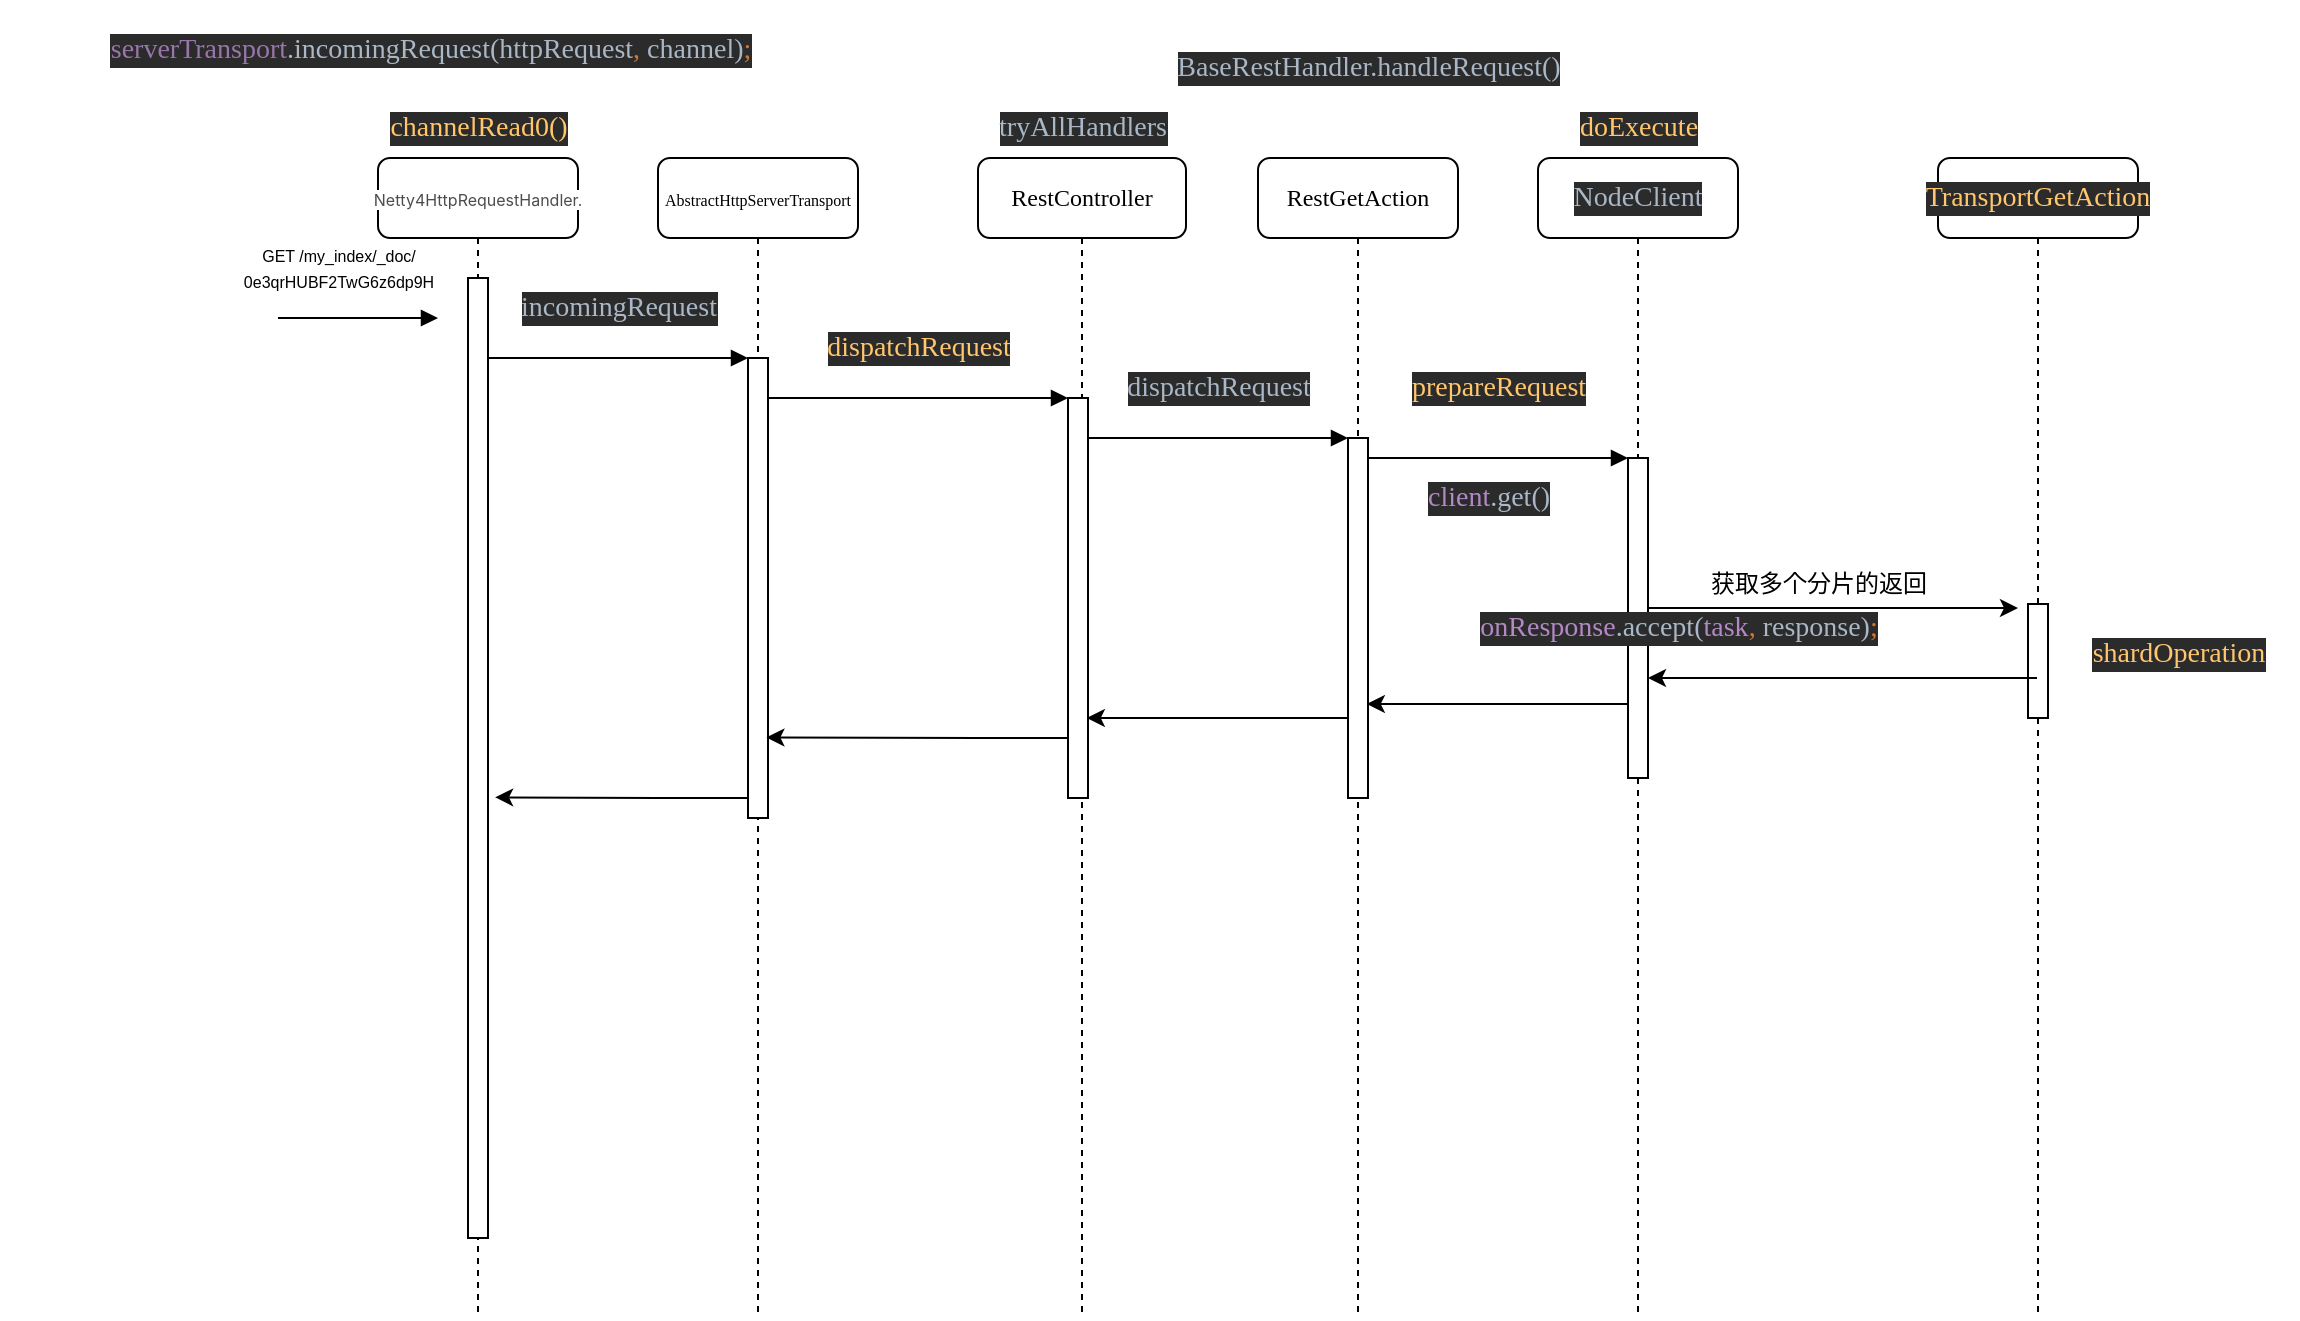 <mxfile version="13.3.5" type="device"><diagram name="Page-1" id="13e1069c-82ec-6db2-03f1-153e76fe0fe0"><mxGraphModel dx="2286" dy="567" grid="1" gridSize="10" guides="1" tooltips="1" connect="1" arrows="1" fold="1" page="1" pageScale="1" pageWidth="1100" pageHeight="850" background="#ffffff" math="0" shadow="0"><root><mxCell id="0"/><mxCell id="1" parent="0"/><mxCell id="7baba1c4bc27f4b0-2" value="&lt;font style=&quot;font-size: 8px&quot;&gt;AbstractHttpServerTransport&lt;/font&gt;" style="shape=umlLifeline;perimeter=lifelinePerimeter;whiteSpace=wrap;html=1;container=1;collapsible=0;recursiveResize=0;outlineConnect=0;rounded=1;shadow=0;comic=0;labelBackgroundColor=none;strokeWidth=1;fontFamily=Verdana;fontSize=12;align=center;" parent="1" vertex="1"><mxGeometry x="240" y="80" width="100" height="580" as="geometry"/></mxCell><mxCell id="7baba1c4bc27f4b0-10" value="" style="html=1;points=[];perimeter=orthogonalPerimeter;rounded=0;shadow=0;comic=0;labelBackgroundColor=none;strokeWidth=1;fontFamily=Verdana;fontSize=12;align=center;" parent="7baba1c4bc27f4b0-2" vertex="1"><mxGeometry x="45" y="100" width="10" height="230" as="geometry"/></mxCell><mxCell id="7baba1c4bc27f4b0-3" value="RestController" style="shape=umlLifeline;perimeter=lifelinePerimeter;whiteSpace=wrap;html=1;container=1;collapsible=0;recursiveResize=0;outlineConnect=0;rounded=1;shadow=0;comic=0;labelBackgroundColor=none;strokeWidth=1;fontFamily=Verdana;fontSize=12;align=center;" parent="1" vertex="1"><mxGeometry x="400" y="80" width="104" height="580" as="geometry"/></mxCell><mxCell id="7baba1c4bc27f4b0-13" value="" style="html=1;points=[];perimeter=orthogonalPerimeter;rounded=0;shadow=0;comic=0;labelBackgroundColor=none;strokeWidth=1;fontFamily=Verdana;fontSize=12;align=center;" parent="7baba1c4bc27f4b0-3" vertex="1"><mxGeometry x="45" y="120" width="10" height="200" as="geometry"/></mxCell><mxCell id="7baba1c4bc27f4b0-4" value="RestGetAction" style="shape=umlLifeline;perimeter=lifelinePerimeter;whiteSpace=wrap;html=1;container=1;collapsible=0;recursiveResize=0;outlineConnect=0;rounded=1;shadow=0;comic=0;labelBackgroundColor=none;strokeWidth=1;fontFamily=Verdana;fontSize=12;align=center;" parent="1" vertex="1"><mxGeometry x="540" y="80" width="100" height="580" as="geometry"/></mxCell><mxCell id="7baba1c4bc27f4b0-5" value="&lt;pre style=&quot;background-color: #2b2b2b ; color: #a9b7c6 ; font-family: &amp;#34;consolas&amp;#34; ; font-size: 10.5pt&quot;&gt;NodeClient&lt;/pre&gt;" style="shape=umlLifeline;perimeter=lifelinePerimeter;whiteSpace=wrap;html=1;container=1;collapsible=0;recursiveResize=0;outlineConnect=0;rounded=1;shadow=0;comic=0;labelBackgroundColor=none;strokeWidth=1;fontFamily=Verdana;fontSize=12;align=center;" parent="1" vertex="1"><mxGeometry x="680" y="80" width="100" height="580" as="geometry"/></mxCell><mxCell id="7baba1c4bc27f4b0-6" value="&lt;pre style=&quot;background-color: #2b2b2b ; color: #a9b7c6 ; font-family: &amp;#34;consolas&amp;#34; ; font-size: 10.5pt&quot;&gt;&lt;span style=&quot;color: #ffc66d&quot;&gt;TransportGetAction&lt;/span&gt;&lt;/pre&gt;" style="shape=umlLifeline;perimeter=lifelinePerimeter;whiteSpace=wrap;html=1;container=1;collapsible=0;recursiveResize=0;outlineConnect=0;rounded=1;shadow=0;comic=0;labelBackgroundColor=none;strokeWidth=1;fontFamily=Verdana;fontSize=12;align=center;" parent="1" vertex="1"><mxGeometry x="880" y="80" width="100" height="580" as="geometry"/></mxCell><mxCell id="RjeHTaPIjJCFVEUueZCM-8" value="" style="html=1;points=[];perimeter=orthogonalPerimeter;" parent="7baba1c4bc27f4b0-6" vertex="1"><mxGeometry x="45" y="223" width="10" height="57" as="geometry"/></mxCell><mxCell id="7baba1c4bc27f4b0-8" value="&lt;div&gt;&lt;font color=&quot;#4d4d4d&quot; face=&quot;-apple-system, SF UI Text, Arial, PingFang SC, Hiragino Sans GB, Microsoft YaHei, WenQuanYi Micro Hei, sans-serif, SimHei, SimSun&quot; style=&quot;font-size: 8px&quot;&gt;&lt;span style=&quot;background-color: rgb(255 , 255 , 255)&quot;&gt;Netty4HttpRequestHandler.&lt;/span&gt;&lt;/font&gt;&lt;/div&gt;" style="shape=umlLifeline;perimeter=lifelinePerimeter;whiteSpace=wrap;html=1;container=1;collapsible=0;recursiveResize=0;outlineConnect=0;rounded=1;shadow=0;comic=0;labelBackgroundColor=none;strokeWidth=1;fontFamily=Verdana;fontSize=12;align=center;" parent="1" vertex="1"><mxGeometry x="100" y="80" width="100" height="580" as="geometry"/></mxCell><mxCell id="7baba1c4bc27f4b0-9" value="" style="html=1;points=[];perimeter=orthogonalPerimeter;rounded=0;shadow=0;comic=0;labelBackgroundColor=none;strokeWidth=1;fontFamily=Verdana;fontSize=12;align=center;" parent="7baba1c4bc27f4b0-8" vertex="1"><mxGeometry x="45" y="60" width="10" height="480" as="geometry"/></mxCell><mxCell id="RjeHTaPIjJCFVEUueZCM-24" value="" style="edgeStyle=orthogonalEdgeStyle;rounded=0;orthogonalLoop=1;jettySize=auto;html=1;entryX=0.941;entryY=0.8;entryDx=0;entryDy=0;entryPerimeter=0;" parent="1" source="7baba1c4bc27f4b0-16" target="7baba1c4bc27f4b0-13" edge="1"><mxGeometry relative="1" as="geometry"><mxPoint x="460" y="360" as="targetPoint"/><Array as="points"><mxPoint x="550" y="360"/><mxPoint x="550" y="360"/></Array></mxGeometry></mxCell><mxCell id="7baba1c4bc27f4b0-16" value="" style="html=1;points=[];perimeter=orthogonalPerimeter;rounded=0;shadow=0;comic=0;labelBackgroundColor=none;strokeWidth=1;fontFamily=Verdana;fontSize=12;align=center;" parent="1" vertex="1"><mxGeometry x="585" y="220" width="10" height="180" as="geometry"/></mxCell><mxCell id="7baba1c4bc27f4b0-17" value="&lt;pre style=&quot;background-color: #2b2b2b ; color: #a9b7c6 ; font-family: &amp;#34;consolas&amp;#34; ; font-size: 10.5pt&quot;&gt;dispatchRequest&lt;/pre&gt;" style="html=1;verticalAlign=bottom;endArrow=block;labelBackgroundColor=none;fontFamily=Verdana;fontSize=12;edgeStyle=elbowEdgeStyle;elbow=vertical;" parent="1" source="7baba1c4bc27f4b0-13" target="7baba1c4bc27f4b0-16" edge="1"><mxGeometry relative="1" as="geometry"><mxPoint x="510" y="220" as="sourcePoint"/><Array as="points"><mxPoint x="460" y="220"/></Array></mxGeometry></mxCell><mxCell id="RjeHTaPIjJCFVEUueZCM-5" value="" style="edgeStyle=orthogonalEdgeStyle;rounded=0;orthogonalLoop=1;jettySize=auto;html=1;" parent="1" source="7baba1c4bc27f4b0-19" edge="1"><mxGeometry relative="1" as="geometry"><mxPoint x="920" y="305" as="targetPoint"/><Array as="points"><mxPoint x="890" y="305"/><mxPoint x="890" y="305"/></Array></mxGeometry></mxCell><mxCell id="7baba1c4bc27f4b0-19" value="" style="html=1;points=[];perimeter=orthogonalPerimeter;rounded=0;shadow=0;comic=0;labelBackgroundColor=none;strokeWidth=1;fontFamily=Verdana;fontSize=12;align=center;" parent="1" vertex="1"><mxGeometry x="725" y="230" width="10" height="160" as="geometry"/></mxCell><mxCell id="7baba1c4bc27f4b0-20" value="&lt;pre style=&quot;background-color: #2b2b2b ; color: #a9b7c6 ; font-family: &amp;#34;consolas&amp;#34; ; font-size: 10.5pt&quot;&gt;&lt;span style=&quot;color: #ffc66d&quot;&gt;prepareRequest&lt;/span&gt;&lt;/pre&gt;" style="html=1;verticalAlign=bottom;endArrow=block;entryX=0;entryY=0;labelBackgroundColor=none;fontFamily=Verdana;fontSize=12;edgeStyle=elbowEdgeStyle;elbow=vertical;" parent="1" source="7baba1c4bc27f4b0-16" target="7baba1c4bc27f4b0-19" edge="1"><mxGeometry y="10" relative="1" as="geometry"><mxPoint x="650" y="230" as="sourcePoint"/><mxPoint as="offset"/></mxGeometry></mxCell><mxCell id="7baba1c4bc27f4b0-11" value="&lt;pre style=&quot;background-color: #2b2b2b ; color: #a9b7c6 ; font-family: &amp;#34;consolas&amp;#34; ; font-size: 10.5pt&quot;&gt;incomingRequest&lt;/pre&gt;" style="html=1;verticalAlign=bottom;endArrow=block;entryX=0;entryY=0;labelBackgroundColor=none;fontFamily=Verdana;fontSize=12;edgeStyle=elbowEdgeStyle;elbow=vertical;" parent="1" source="7baba1c4bc27f4b0-9" target="7baba1c4bc27f4b0-10" edge="1"><mxGeometry relative="1" as="geometry"><mxPoint x="220" y="190" as="sourcePoint"/></mxGeometry></mxCell><mxCell id="7baba1c4bc27f4b0-14" value="&lt;pre style=&quot;background-color: #2b2b2b ; color: #a9b7c6 ; font-family: &amp;#34;consolas&amp;#34; ; font-size: 10.5pt&quot;&gt;&lt;span style=&quot;color: #ffc66d&quot;&gt;dispatchRequest&lt;/span&gt;&lt;/pre&gt;" style="html=1;verticalAlign=bottom;endArrow=block;entryX=0;entryY=0;labelBackgroundColor=none;fontFamily=Verdana;fontSize=12;edgeStyle=elbowEdgeStyle;elbow=vertical;" parent="1" source="7baba1c4bc27f4b0-10" target="7baba1c4bc27f4b0-13" edge="1"><mxGeometry relative="1" as="geometry"><mxPoint x="370" y="200" as="sourcePoint"/></mxGeometry></mxCell><mxCell id="RiXmB7VdPXTk19tcpCKI-2" value="&lt;font style=&quot;font-size: 8px&quot;&gt;GET /my_index/_doc/&lt;br&gt;0e3qrHUBF2TwG6z6dp9H&lt;/font&gt;" style="html=1;verticalAlign=bottom;endArrow=block;" parent="1" edge="1"><mxGeometry x="-0.25" y="10" width="80" relative="1" as="geometry"><mxPoint x="50" y="160" as="sourcePoint"/><mxPoint x="130" y="160" as="targetPoint"/><mxPoint as="offset"/></mxGeometry></mxCell><mxCell id="RiXmB7VdPXTk19tcpCKI-3" value="&lt;pre style=&quot;background-color: #2b2b2b ; color: #a9b7c6 ; font-family: &amp;#34;consolas&amp;#34; ; font-size: 10.5pt&quot;&gt;&lt;span style=&quot;color: #ffc66d&quot;&gt;channelRead0()&lt;/span&gt;&lt;/pre&gt;" style="text;html=1;align=center;verticalAlign=middle;resizable=0;points=[];autosize=1;" parent="1" vertex="1"><mxGeometry x="90" y="40" width="120" height="50" as="geometry"/></mxCell><mxCell id="RiXmB7VdPXTk19tcpCKI-5" value="&lt;pre style=&quot;background-color: #2b2b2b ; color: #a9b7c6 ; font-family: &amp;#34;consolas&amp;#34; ; font-size: 10.5pt&quot;&gt;&lt;span style=&quot;color: #9876aa&quot;&gt;serverTransport&lt;/span&gt;.incomingRequest(httpRequest&lt;span style=&quot;color: #cc7832&quot;&gt;, &lt;/span&gt;channel)&lt;span style=&quot;color: #cc7832&quot;&gt;;&lt;/span&gt;&lt;/pre&gt;" style="text;html=1;align=center;verticalAlign=middle;resizable=0;points=[];autosize=1;" parent="1" vertex="1"><mxGeometry x="-89" y="1" width="430" height="50" as="geometry"/></mxCell><mxCell id="RiXmB7VdPXTk19tcpCKI-10" value="&lt;pre style=&quot;background-color: #2b2b2b ; color: #a9b7c6 ; font-family: &amp;#34;consolas&amp;#34; ; font-size: 10.5pt&quot;&gt;tryAllHandlers&lt;/pre&gt;" style="text;html=1;align=center;verticalAlign=middle;resizable=0;points=[];autosize=1;" parent="1" vertex="1"><mxGeometry x="392" y="40" width="120" height="50" as="geometry"/></mxCell><mxCell id="RiXmB7VdPXTk19tcpCKI-11" value="&lt;pre style=&quot;background-color: #2b2b2b ; color: #a9b7c6 ; font-family: &amp;#34;consolas&amp;#34; ; font-size: 10.5pt&quot;&gt;BaseRestHandler.handleRequest()&lt;/pre&gt;" style="text;html=1;align=center;verticalAlign=middle;resizable=0;points=[];autosize=1;" parent="1" vertex="1"><mxGeometry x="470" y="10" width="250" height="50" as="geometry"/></mxCell><mxCell id="RiXmB7VdPXTk19tcpCKI-13" value="&lt;pre style=&quot;background-color: #2b2b2b ; color: #a9b7c6 ; font-family: &amp;#34;consolas&amp;#34; ; font-size: 10.5pt&quot;&gt;&lt;span style=&quot;color: #ffc66d&quot;&gt;doExecute&lt;/span&gt;&lt;/pre&gt;" style="text;html=1;align=center;verticalAlign=middle;resizable=0;points=[];autosize=1;" parent="1" vertex="1"><mxGeometry x="690" y="40" width="80" height="50" as="geometry"/></mxCell><mxCell id="RiXmB7VdPXTk19tcpCKI-15" value="&lt;pre style=&quot;background-color: #2b2b2b ; color: #a9b7c6 ; font-family: &amp;#34;consolas&amp;#34; ; font-size: 10.5pt&quot;&gt;&lt;span style=&quot;color: #b389c5&quot;&gt;client&lt;/span&gt;.get()&lt;/pre&gt;" style="text;html=1;align=center;verticalAlign=middle;resizable=0;points=[];autosize=1;" parent="1" vertex="1"><mxGeometry x="600" y="225" width="110" height="50" as="geometry"/></mxCell><mxCell id="RjeHTaPIjJCFVEUueZCM-1" value="&lt;pre style=&quot;background-color: #2b2b2b ; color: #a9b7c6 ; font-family: &amp;#34;consolas&amp;#34; ; font-size: 10.5pt&quot;&gt;&lt;span style=&quot;color: #b389c5&quot;&gt;onResponse&lt;/span&gt;.accept(&lt;span style=&quot;color: #b389c5&quot;&gt;task&lt;/span&gt;&lt;span style=&quot;color: #cc7832&quot;&gt;, &lt;/span&gt;response)&lt;span style=&quot;color: #cc7832&quot;&gt;;&lt;/span&gt;&lt;/pre&gt;" style="text;html=1;align=center;verticalAlign=middle;resizable=0;points=[];autosize=1;" parent="1" vertex="1"><mxGeometry x="610" y="290" width="280" height="50" as="geometry"/></mxCell><mxCell id="RjeHTaPIjJCFVEUueZCM-6" value="&lt;pre style=&quot;background-color: #2b2b2b ; color: #a9b7c6 ; font-family: &amp;#34;consolas&amp;#34; ; font-size: 10.5pt&quot;&gt;&lt;span style=&quot;color: #ffc66d&quot;&gt;shardOperation&lt;/span&gt;&lt;/pre&gt;" style="text;html=1;align=center;verticalAlign=middle;resizable=0;points=[];autosize=1;" parent="1" vertex="1"><mxGeometry x="940" y="303" width="120" height="50" as="geometry"/></mxCell><mxCell id="RjeHTaPIjJCFVEUueZCM-7" value="获取多个分片的返回&lt;br&gt;" style="text;html=1;align=center;verticalAlign=middle;resizable=0;points=[];autosize=1;" parent="1" vertex="1"><mxGeometry x="760" y="283" width="120" height="20" as="geometry"/></mxCell><mxCell id="RjeHTaPIjJCFVEUueZCM-19" value="" style="edgeStyle=orthogonalEdgeStyle;rounded=0;orthogonalLoop=1;jettySize=auto;html=1;entryX=1.356;entryY=0.541;entryDx=0;entryDy=0;entryPerimeter=0;" parent="1" source="7baba1c4bc27f4b0-10" target="7baba1c4bc27f4b0-9" edge="1"><mxGeometry relative="1" as="geometry"><mxPoint x="205" y="295" as="targetPoint"/><Array as="points"><mxPoint x="240" y="400"/><mxPoint x="240" y="400"/></Array></mxGeometry></mxCell><mxCell id="RjeHTaPIjJCFVEUueZCM-22" value="" style="edgeStyle=orthogonalEdgeStyle;rounded=0;orthogonalLoop=1;jettySize=auto;html=1;entryX=0.92;entryY=0.825;entryDx=0;entryDy=0;entryPerimeter=0;" parent="1" source="7baba1c4bc27f4b0-13" target="7baba1c4bc27f4b0-10" edge="1"><mxGeometry relative="1" as="geometry"><mxPoint x="300" y="370" as="targetPoint"/><Array as="points"><mxPoint x="400" y="370"/><mxPoint x="400" y="370"/></Array></mxGeometry></mxCell><mxCell id="RjeHTaPIjJCFVEUueZCM-27" value="" style="edgeStyle=orthogonalEdgeStyle;rounded=0;orthogonalLoop=1;jettySize=auto;html=1;entryX=0.941;entryY=0.8;entryDx=0;entryDy=0;entryPerimeter=0;" parent="1" edge="1"><mxGeometry relative="1" as="geometry"><mxPoint x="725" y="353.029" as="sourcePoint"/><mxPoint x="594.41" y="353" as="targetPoint"/><Array as="points"><mxPoint x="690" y="353"/><mxPoint x="690" y="353"/></Array></mxGeometry></mxCell><mxCell id="RjeHTaPIjJCFVEUueZCM-28" value="" style="edgeStyle=orthogonalEdgeStyle;rounded=0;orthogonalLoop=1;jettySize=auto;html=1;entryX=0.941;entryY=0.8;entryDx=0;entryDy=0;entryPerimeter=0;" parent="1" source="7baba1c4bc27f4b0-6" edge="1"><mxGeometry relative="1" as="geometry"><mxPoint x="865.59" y="340" as="sourcePoint"/><mxPoint x="735.0" y="340" as="targetPoint"/><Array as="points"><mxPoint x="880" y="340"/><mxPoint x="880" y="340"/></Array></mxGeometry></mxCell></root></mxGraphModel></diagram></mxfile>